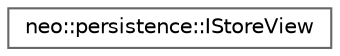 digraph "Graphical Class Hierarchy"
{
 // LATEX_PDF_SIZE
  bgcolor="transparent";
  edge [fontname=Helvetica,fontsize=10,labelfontname=Helvetica,labelfontsize=10];
  node [fontname=Helvetica,fontsize=10,shape=box,height=0.2,width=0.4];
  rankdir="LR";
  Node0 [id="Node000000",label="neo::persistence::IStoreView",height=0.2,width=0.4,color="grey40", fillcolor="white", style="filled",URL="$classneo_1_1persistence_1_1_i_store_view.html",tooltip="Interface for storage view operations."];
}
